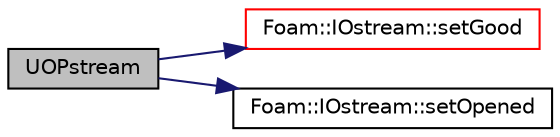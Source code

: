 digraph "UOPstream"
{
  bgcolor="transparent";
  edge [fontname="Helvetica",fontsize="10",labelfontname="Helvetica",labelfontsize="10"];
  node [fontname="Helvetica",fontsize="10",shape=record];
  rankdir="LR";
  Node0 [label="UOPstream",height=0.2,width=0.4,color="black", fillcolor="grey75", style="filled", fontcolor="black"];
  Node0 -> Node1 [color="midnightblue",fontsize="10",style="solid",fontname="Helvetica"];
  Node1 [label="Foam::IOstream::setGood",height=0.2,width=0.4,color="red",URL="$a27333.html#a473118515da3a7497d0673dd24674c70",tooltip="Set stream to be good. "];
  Node0 -> Node6 [color="midnightblue",fontsize="10",style="solid",fontname="Helvetica"];
  Node6 [label="Foam::IOstream::setOpened",height=0.2,width=0.4,color="black",URL="$a27333.html#ab945a2e2c4278c06f4527d8e163b904e",tooltip="Set stream opened. "];
}
